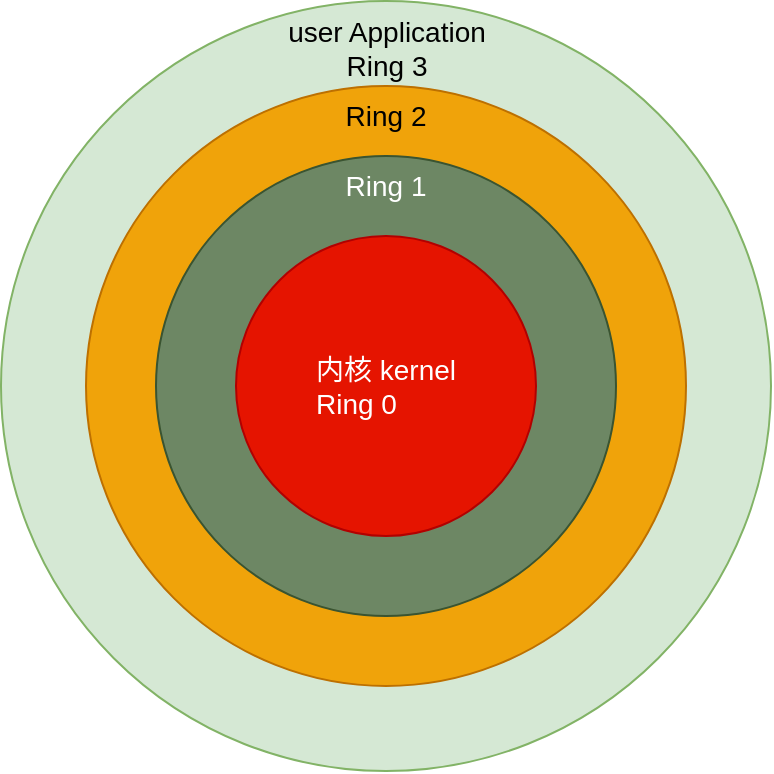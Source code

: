 <mxfile version="26.0.15">
  <diagram name="第 1 页" id="cGyzY5eKxJorQGyB7AjJ">
    <mxGraphModel dx="1050" dy="530" grid="1" gridSize="10" guides="1" tooltips="1" connect="1" arrows="1" fold="1" page="1" pageScale="1" pageWidth="827" pageHeight="1169" math="0" shadow="0">
      <root>
        <mxCell id="0" />
        <mxCell id="1" parent="0" />
        <mxCell id="3jjAMyPF5PVQkbhZTPx0-4" value="user Application&lt;div&gt;Ring 3&lt;/div&gt;" style="ellipse;whiteSpace=wrap;html=1;aspect=fixed;fillColor=#d5e8d4;strokeColor=#82b366;align=center;verticalAlign=top;fontSize=14;" vertex="1" parent="1">
          <mxGeometry x="262.5" y="92.5" width="385" height="385" as="geometry" />
        </mxCell>
        <mxCell id="3jjAMyPF5PVQkbhZTPx0-3" value="Ring 2" style="ellipse;whiteSpace=wrap;html=1;aspect=fixed;fillColor=#f0a30a;fontColor=#000000;strokeColor=#BD7000;verticalAlign=top;fontSize=14;" vertex="1" parent="1">
          <mxGeometry x="305" y="135" width="300" height="300" as="geometry" />
        </mxCell>
        <mxCell id="3jjAMyPF5PVQkbhZTPx0-2" value="Ring 1" style="ellipse;whiteSpace=wrap;html=1;aspect=fixed;fillColor=#6d8764;fontColor=#ffffff;strokeColor=#3A5431;verticalAlign=top;fontSize=14;" vertex="1" parent="1">
          <mxGeometry x="340" y="170" width="230" height="230" as="geometry" />
        </mxCell>
        <mxCell id="3jjAMyPF5PVQkbhZTPx0-1" value="&lt;div style=&quot;text-align: start;&quot;&gt;内核 kernel&lt;/div&gt;&lt;div style=&quot;text-align: start;&quot;&gt;Ring 0&lt;/div&gt;" style="ellipse;whiteSpace=wrap;html=1;aspect=fixed;fillColor=#e51400;fontColor=#ffffff;strokeColor=#B20000;fontSize=14;" vertex="1" parent="1">
          <mxGeometry x="380" y="210" width="150" height="150" as="geometry" />
        </mxCell>
      </root>
    </mxGraphModel>
  </diagram>
</mxfile>
